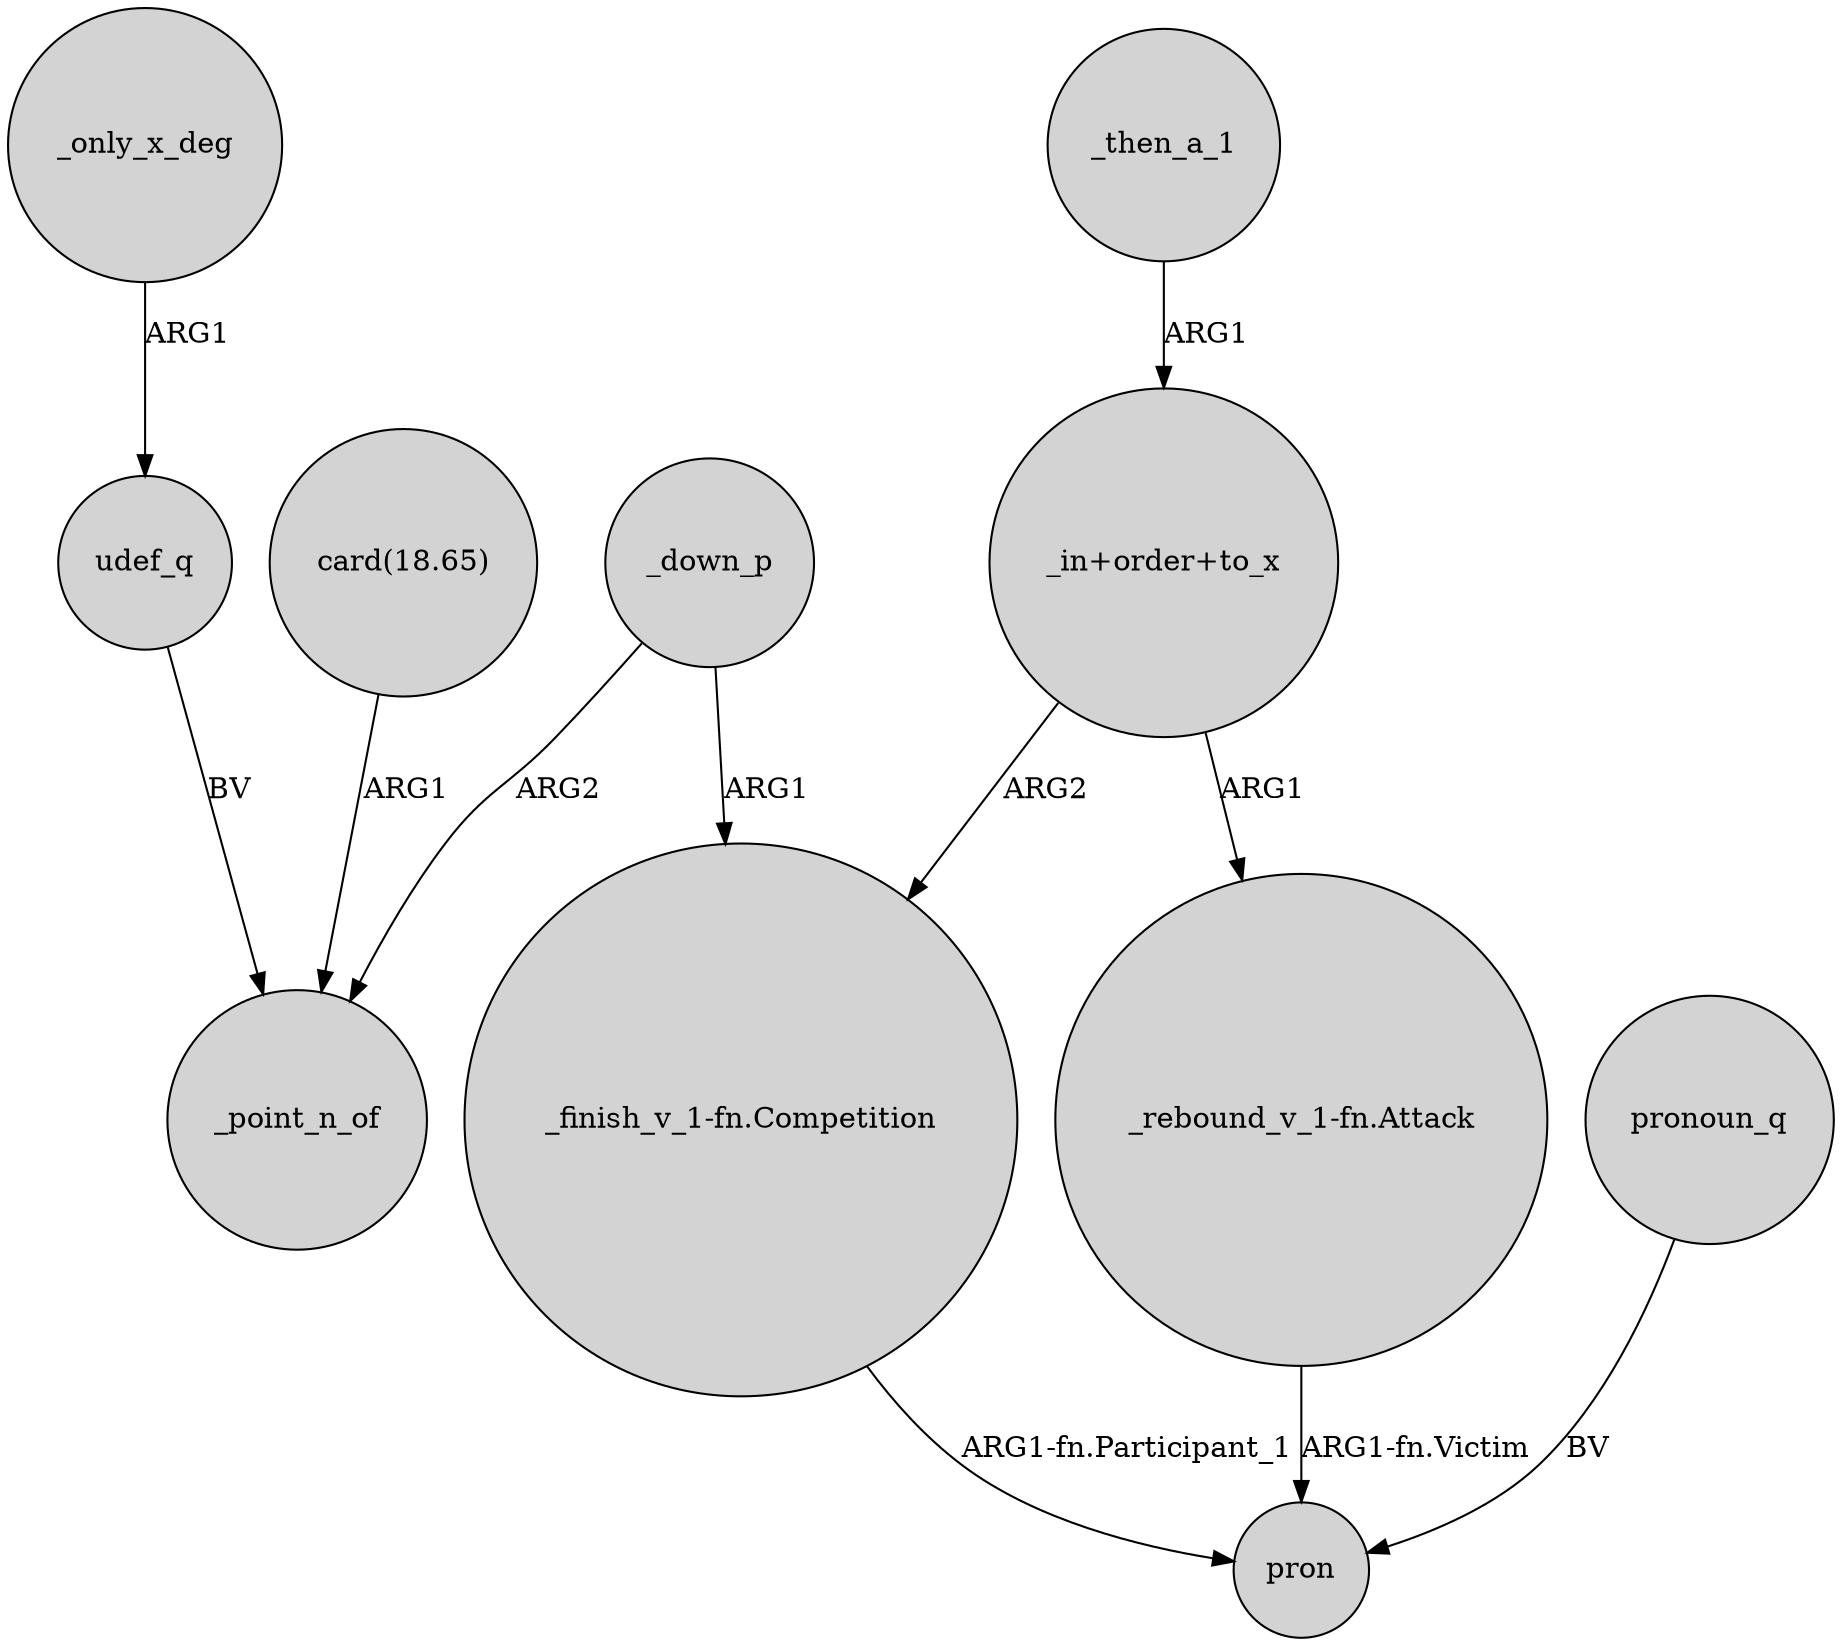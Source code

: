 digraph {
	node [shape=circle style=filled]
	_down_p -> _point_n_of [label=ARG2]
	"card(18.65)" -> _point_n_of [label=ARG1]
	_down_p -> "_finish_v_1-fn.Competition" [label=ARG1]
	_only_x_deg -> udef_q [label=ARG1]
	_then_a_1 -> "_in+order+to_x" [label=ARG1]
	udef_q -> _point_n_of [label=BV]
	"_rebound_v_1-fn.Attack" -> pron [label="ARG1-fn.Victim"]
	"_in+order+to_x" -> "_rebound_v_1-fn.Attack" [label=ARG1]
	"_finish_v_1-fn.Competition" -> pron [label="ARG1-fn.Participant_1"]
	pronoun_q -> pron [label=BV]
	"_in+order+to_x" -> "_finish_v_1-fn.Competition" [label=ARG2]
}
